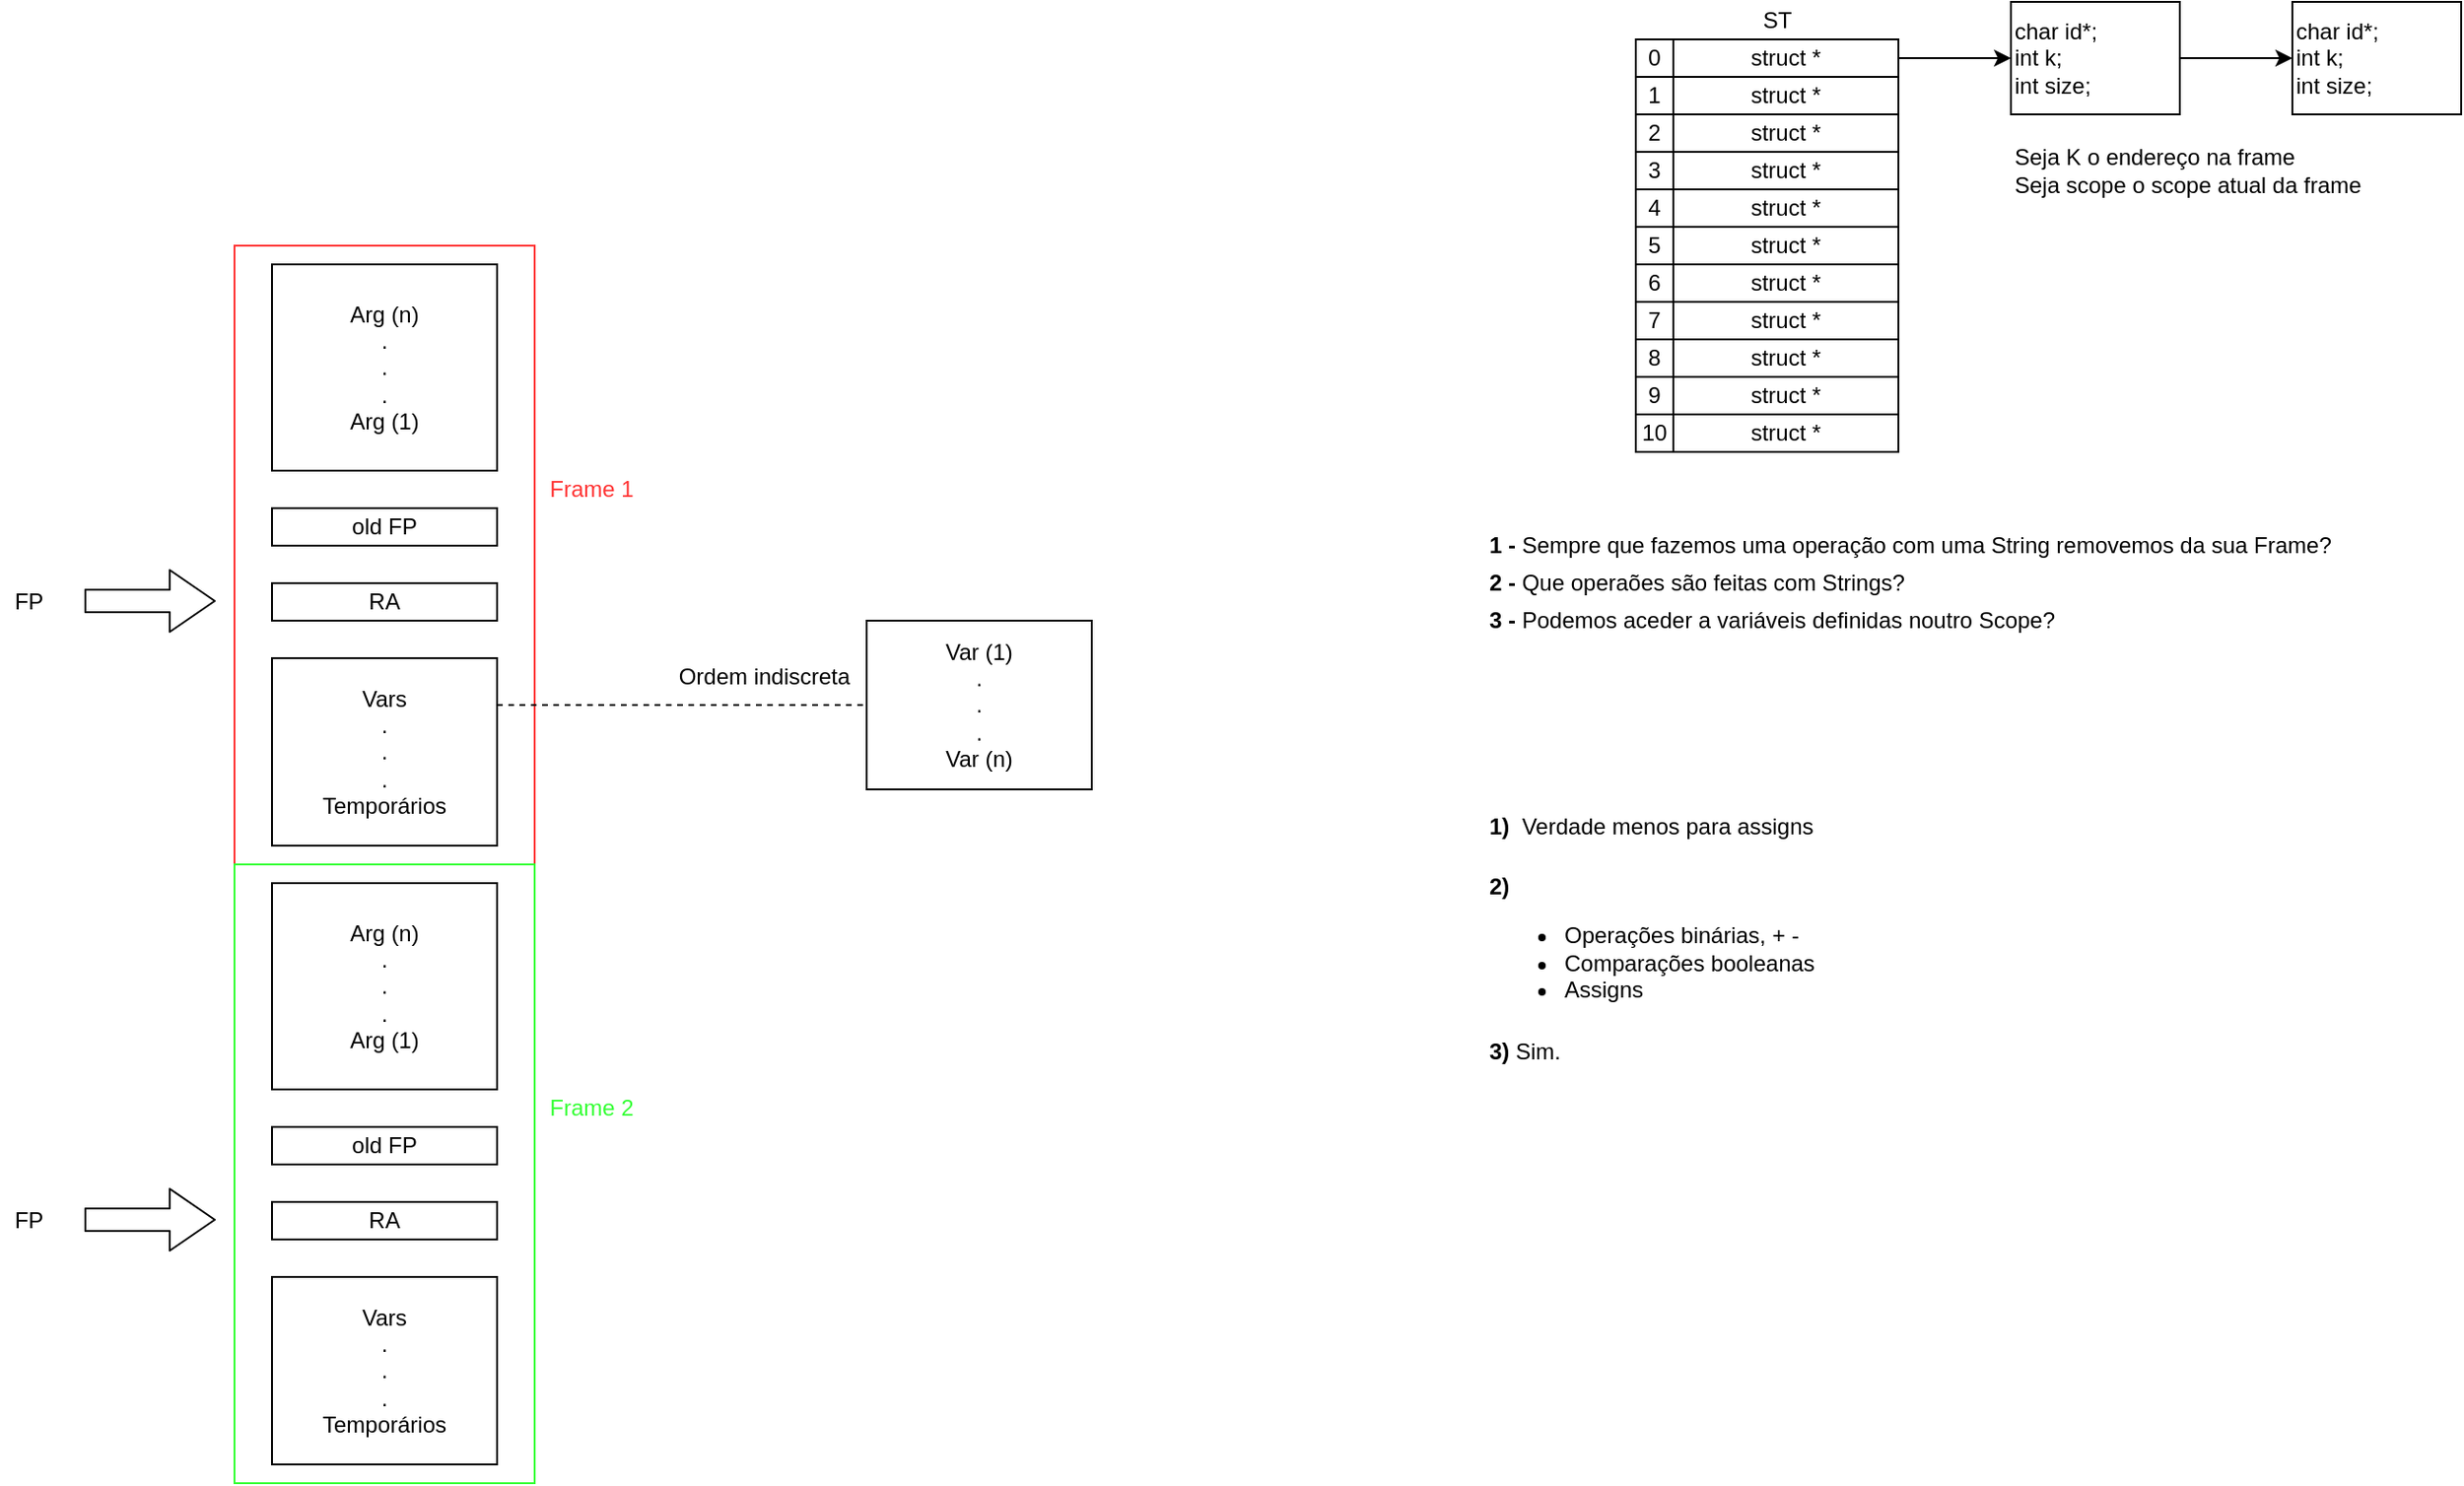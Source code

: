 <mxfile version="13.0.3" type="device" pages="2"><diagram id="4wibgJpAIexuDNMi66K7" name="Page-1"><mxGraphModel dx="3694" dy="1662" grid="1" gridSize="10" guides="1" tooltips="1" connect="1" arrows="1" fold="1" page="1" pageScale="1" pageWidth="850" pageHeight="1100" math="0" shadow="0"><root><mxCell id="0"/><mxCell id="1" parent="0"/><mxCell id="9ghQ8gWUfs1PasMU54X1-11" value="" style="rounded=0;whiteSpace=wrap;html=1;strokeColor=#FF3333;" vertex="1" parent="1"><mxGeometry x="-637" y="170" width="160" height="330" as="geometry"/></mxCell><mxCell id="g8KvzjK1g3kjmt9IF_0P-29" style="edgeStyle=orthogonalEdgeStyle;rounded=0;orthogonalLoop=1;jettySize=auto;html=1;exitX=1;exitY=0.5;exitDx=0;exitDy=0;entryX=0;entryY=0.5;entryDx=0;entryDy=0;" parent="1" source="g8KvzjK1g3kjmt9IF_0P-9" target="g8KvzjK1g3kjmt9IF_0P-28" edge="1"><mxGeometry relative="1" as="geometry"/></mxCell><mxCell id="g8KvzjK1g3kjmt9IF_0P-9" value="struct *" style="rounded=0;whiteSpace=wrap;html=1;" parent="1" vertex="1"><mxGeometry x="130" y="60" width="120" height="20" as="geometry"/></mxCell><mxCell id="g8KvzjK1g3kjmt9IF_0P-22" value="0" style="whiteSpace=wrap;html=1;aspect=fixed;" parent="1" vertex="1"><mxGeometry x="110" y="60" width="20" height="20" as="geometry"/></mxCell><mxCell id="g8KvzjK1g3kjmt9IF_0P-23" value="1" style="whiteSpace=wrap;html=1;aspect=fixed;" parent="1" vertex="1"><mxGeometry x="110" y="80" width="20" height="20" as="geometry"/></mxCell><mxCell id="g8KvzjK1g3kjmt9IF_0P-24" value="2" style="whiteSpace=wrap;html=1;aspect=fixed;" parent="1" vertex="1"><mxGeometry x="110" y="100" width="20" height="20" as="geometry"/></mxCell><mxCell id="g8KvzjK1g3kjmt9IF_0P-39" style="edgeStyle=orthogonalEdgeStyle;rounded=0;orthogonalLoop=1;jettySize=auto;html=1;exitX=1;exitY=0.5;exitDx=0;exitDy=0;entryX=0;entryY=0.5;entryDx=0;entryDy=0;" parent="1" source="g8KvzjK1g3kjmt9IF_0P-28" target="g8KvzjK1g3kjmt9IF_0P-38" edge="1"><mxGeometry relative="1" as="geometry"/></mxCell><mxCell id="g8KvzjK1g3kjmt9IF_0P-28" value="char id*;&lt;br&gt;int k;&lt;br&gt;int size;" style="rounded=0;whiteSpace=wrap;html=1;align=left;" parent="1" vertex="1"><mxGeometry x="310" y="40" width="90" height="60" as="geometry"/></mxCell><mxCell id="g8KvzjK1g3kjmt9IF_0P-38" value="char id*;&lt;br&gt;int k;&lt;br&gt;int size;" style="rounded=0;whiteSpace=wrap;html=1;align=left;" parent="1" vertex="1"><mxGeometry x="460" y="40" width="90" height="60" as="geometry"/></mxCell><mxCell id="9ghQ8gWUfs1PasMU54X1-1" value="Arg (n)&lt;br&gt;.&lt;br&gt;.&lt;br&gt;.&lt;br&gt;Arg (1)" style="rounded=0;whiteSpace=wrap;html=1;" vertex="1" parent="1"><mxGeometry x="-617" y="180" width="120" height="110" as="geometry"/></mxCell><mxCell id="9ghQ8gWUfs1PasMU54X1-2" value="old FP" style="rounded=0;whiteSpace=wrap;html=1;" vertex="1" parent="1"><mxGeometry x="-617" y="310" width="120" height="20" as="geometry"/></mxCell><mxCell id="9ghQ8gWUfs1PasMU54X1-3" value="RA" style="rounded=0;whiteSpace=wrap;html=1;" vertex="1" parent="1"><mxGeometry x="-617" y="350" width="120" height="20" as="geometry"/></mxCell><mxCell id="9ghQ8gWUfs1PasMU54X1-4" value="" style="shape=flexArrow;endArrow=classic;html=1;width=12;endSize=7.67;" edge="1" parent="1"><mxGeometry width="50" height="50" relative="1" as="geometry"><mxPoint x="-717" y="359.5" as="sourcePoint"/><mxPoint x="-647" y="359.5" as="targetPoint"/></mxGeometry></mxCell><mxCell id="9ghQ8gWUfs1PasMU54X1-5" value="FP" style="text;html=1;align=center;verticalAlign=middle;resizable=0;points=[];autosize=1;" vertex="1" parent="1"><mxGeometry x="-762" y="350" width="30" height="20" as="geometry"/></mxCell><mxCell id="9ghQ8gWUfs1PasMU54X1-6" value="Var (1)&lt;br&gt;.&lt;br&gt;.&lt;br&gt;.&lt;br&gt;Var (n)" style="rounded=0;whiteSpace=wrap;html=1;" vertex="1" parent="1"><mxGeometry x="-300" y="370" width="120" height="90" as="geometry"/></mxCell><mxCell id="9ghQ8gWUfs1PasMU54X1-7" value="Vars&lt;br&gt;.&lt;br&gt;.&lt;br&gt;.&lt;br&gt;Temporários" style="rounded=0;whiteSpace=wrap;html=1;" vertex="1" parent="1"><mxGeometry x="-617" y="390" width="120" height="100" as="geometry"/></mxCell><mxCell id="9ghQ8gWUfs1PasMU54X1-8" value="Arg (n)&lt;br&gt;.&lt;br&gt;.&lt;br&gt;.&lt;br&gt;Arg (1)" style="rounded=0;whiteSpace=wrap;html=1;" vertex="1" parent="1"><mxGeometry x="-617" y="510" width="120" height="110" as="geometry"/></mxCell><mxCell id="9ghQ8gWUfs1PasMU54X1-10" value="Ordem indiscreta" style="text;html=1;align=center;verticalAlign=middle;resizable=0;points=[];autosize=1;" vertex="1" parent="1"><mxGeometry x="-410" y="390" width="110" height="20" as="geometry"/></mxCell><mxCell id="9ghQ8gWUfs1PasMU54X1-12" value="&lt;font color=&quot;#ff3333&quot;&gt;Frame 1&lt;/font&gt;" style="text;html=1;align=center;verticalAlign=middle;resizable=0;points=[];autosize=1;" vertex="1" parent="1"><mxGeometry x="-477" y="290" width="60" height="20" as="geometry"/></mxCell><mxCell id="9ghQ8gWUfs1PasMU54X1-13" value="" style="rounded=0;whiteSpace=wrap;html=1;strokeColor=#33FF33;" vertex="1" parent="1"><mxGeometry x="-637" y="500" width="160" height="330" as="geometry"/></mxCell><mxCell id="9ghQ8gWUfs1PasMU54X1-14" value="Arg (n)&lt;br&gt;.&lt;br&gt;.&lt;br&gt;.&lt;br&gt;Arg (1)" style="rounded=0;whiteSpace=wrap;html=1;" vertex="1" parent="1"><mxGeometry x="-617" y="510" width="120" height="110" as="geometry"/></mxCell><mxCell id="9ghQ8gWUfs1PasMU54X1-15" value="old FP" style="rounded=0;whiteSpace=wrap;html=1;" vertex="1" parent="1"><mxGeometry x="-617" y="640" width="120" height="20" as="geometry"/></mxCell><mxCell id="9ghQ8gWUfs1PasMU54X1-16" value="RA" style="rounded=0;whiteSpace=wrap;html=1;" vertex="1" parent="1"><mxGeometry x="-617" y="680" width="120" height="20" as="geometry"/></mxCell><mxCell id="9ghQ8gWUfs1PasMU54X1-17" value="" style="shape=flexArrow;endArrow=classic;html=1;width=12;endSize=7.67;" edge="1" parent="1"><mxGeometry width="50" height="50" relative="1" as="geometry"><mxPoint x="-717" y="689.5" as="sourcePoint"/><mxPoint x="-647" y="689.5" as="targetPoint"/></mxGeometry></mxCell><mxCell id="9ghQ8gWUfs1PasMU54X1-18" value="FP" style="text;html=1;align=center;verticalAlign=middle;resizable=0;points=[];autosize=1;" vertex="1" parent="1"><mxGeometry x="-762" y="680" width="30" height="20" as="geometry"/></mxCell><mxCell id="9ghQ8gWUfs1PasMU54X1-19" value="Vars&lt;br&gt;.&lt;br&gt;.&lt;br&gt;.&lt;br&gt;Temporários" style="rounded=0;whiteSpace=wrap;html=1;" vertex="1" parent="1"><mxGeometry x="-617" y="720" width="120" height="100" as="geometry"/></mxCell><mxCell id="9ghQ8gWUfs1PasMU54X1-20" value="&lt;font color=&quot;#33ff33&quot;&gt;Frame 2&lt;/font&gt;" style="text;html=1;align=center;verticalAlign=middle;resizable=0;points=[];autosize=1;" vertex="1" parent="1"><mxGeometry x="-477" y="620" width="60" height="20" as="geometry"/></mxCell><mxCell id="9ghQ8gWUfs1PasMU54X1-21" value="" style="endArrow=none;dashed=1;html=1;entryX=0;entryY=0.5;entryDx=0;entryDy=0;exitX=1;exitY=0.25;exitDx=0;exitDy=0;" edge="1" parent="1" source="9ghQ8gWUfs1PasMU54X1-7" target="9ghQ8gWUfs1PasMU54X1-6"><mxGeometry width="50" height="50" relative="1" as="geometry"><mxPoint x="-537" y="550" as="sourcePoint"/><mxPoint x="-487" y="500" as="targetPoint"/></mxGeometry></mxCell><mxCell id="9ghQ8gWUfs1PasMU54X1-22" value="3" style="whiteSpace=wrap;html=1;aspect=fixed;" vertex="1" parent="1"><mxGeometry x="110" y="120" width="20" height="20" as="geometry"/></mxCell><mxCell id="9ghQ8gWUfs1PasMU54X1-23" value="4" style="whiteSpace=wrap;html=1;aspect=fixed;" vertex="1" parent="1"><mxGeometry x="110" y="140" width="20" height="20" as="geometry"/></mxCell><mxCell id="9ghQ8gWUfs1PasMU54X1-24" value="5" style="whiteSpace=wrap;html=1;aspect=fixed;" vertex="1" parent="1"><mxGeometry x="110" y="160" width="20" height="20" as="geometry"/></mxCell><mxCell id="9ghQ8gWUfs1PasMU54X1-25" value="6" style="whiteSpace=wrap;html=1;aspect=fixed;" vertex="1" parent="1"><mxGeometry x="110" y="180" width="20" height="20" as="geometry"/></mxCell><mxCell id="9ghQ8gWUfs1PasMU54X1-26" value="7" style="whiteSpace=wrap;html=1;aspect=fixed;" vertex="1" parent="1"><mxGeometry x="110" y="200" width="20" height="20" as="geometry"/></mxCell><mxCell id="9ghQ8gWUfs1PasMU54X1-27" value="8" style="whiteSpace=wrap;html=1;aspect=fixed;" vertex="1" parent="1"><mxGeometry x="110" y="220" width="20" height="20" as="geometry"/></mxCell><mxCell id="9ghQ8gWUfs1PasMU54X1-32" value="9" style="whiteSpace=wrap;html=1;aspect=fixed;" vertex="1" parent="1"><mxGeometry x="110" y="240" width="20" height="20" as="geometry"/></mxCell><mxCell id="9ghQ8gWUfs1PasMU54X1-33" value="10" style="whiteSpace=wrap;html=1;aspect=fixed;" vertex="1" parent="1"><mxGeometry x="110" y="260" width="20" height="20" as="geometry"/></mxCell><mxCell id="9ghQ8gWUfs1PasMU54X1-35" value="struct *" style="rounded=0;whiteSpace=wrap;html=1;" vertex="1" parent="1"><mxGeometry x="130" y="80" width="120" height="20" as="geometry"/></mxCell><mxCell id="9ghQ8gWUfs1PasMU54X1-36" value="struct *" style="rounded=0;whiteSpace=wrap;html=1;" vertex="1" parent="1"><mxGeometry x="130" y="100" width="120" height="20" as="geometry"/></mxCell><mxCell id="9ghQ8gWUfs1PasMU54X1-37" value="struct *" style="rounded=0;whiteSpace=wrap;html=1;" vertex="1" parent="1"><mxGeometry x="130" y="120" width="120" height="20" as="geometry"/></mxCell><mxCell id="9ghQ8gWUfs1PasMU54X1-38" value="struct *" style="rounded=0;whiteSpace=wrap;html=1;" vertex="1" parent="1"><mxGeometry x="130" y="140" width="120" height="20" as="geometry"/></mxCell><mxCell id="9ghQ8gWUfs1PasMU54X1-39" value="struct *" style="rounded=0;whiteSpace=wrap;html=1;" vertex="1" parent="1"><mxGeometry x="130" y="160" width="120" height="20" as="geometry"/></mxCell><mxCell id="9ghQ8gWUfs1PasMU54X1-40" value="struct *" style="rounded=0;whiteSpace=wrap;html=1;" vertex="1" parent="1"><mxGeometry x="130" y="180" width="120" height="20" as="geometry"/></mxCell><mxCell id="9ghQ8gWUfs1PasMU54X1-41" value="struct *" style="rounded=0;whiteSpace=wrap;html=1;" vertex="1" parent="1"><mxGeometry x="130" y="200" width="120" height="20" as="geometry"/></mxCell><mxCell id="9ghQ8gWUfs1PasMU54X1-42" value="struct *" style="rounded=0;whiteSpace=wrap;html=1;" vertex="1" parent="1"><mxGeometry x="130" y="220" width="120" height="20" as="geometry"/></mxCell><mxCell id="9ghQ8gWUfs1PasMU54X1-43" value="struct *" style="rounded=0;whiteSpace=wrap;html=1;" vertex="1" parent="1"><mxGeometry x="130" y="240" width="120" height="20" as="geometry"/></mxCell><mxCell id="9ghQ8gWUfs1PasMU54X1-44" value="struct *" style="rounded=0;whiteSpace=wrap;html=1;" vertex="1" parent="1"><mxGeometry x="130" y="260" width="120" height="20" as="geometry"/></mxCell><mxCell id="9ghQ8gWUfs1PasMU54X1-46" value="ST" style="text;html=1;align=center;verticalAlign=middle;resizable=0;points=[];autosize=1;" vertex="1" parent="1"><mxGeometry x="170" y="40" width="30" height="20" as="geometry"/></mxCell><mxCell id="9ghQ8gWUfs1PasMU54X1-47" value="&lt;b&gt;1 -&amp;nbsp;&lt;/b&gt;Sempre que fazemos uma operação com uma String removemos da sua Frame?" style="text;html=1;align=left;verticalAlign=middle;resizable=0;points=[];autosize=1;" vertex="1" parent="1"><mxGeometry x="30" y="320" width="460" height="20" as="geometry"/></mxCell><mxCell id="9ghQ8gWUfs1PasMU54X1-48" value="&lt;b&gt;2 -&amp;nbsp;&lt;/b&gt;Que operaões são feitas com Strings?" style="text;html=1;align=left;verticalAlign=middle;resizable=0;points=[];autosize=1;" vertex="1" parent="1"><mxGeometry x="30" y="340" width="240" height="20" as="geometry"/></mxCell><mxCell id="9ghQ8gWUfs1PasMU54X1-50" value="Seja K o endereço na frame&lt;br&gt;Seja scope o scope atual da frame" style="text;html=1;align=left;verticalAlign=middle;resizable=0;points=[];autosize=1;" vertex="1" parent="1"><mxGeometry x="310" y="115" width="200" height="30" as="geometry"/></mxCell><mxCell id="9ghQ8gWUfs1PasMU54X1-51" value="&lt;b&gt;3 - &lt;/b&gt;Podemos aceder a variáveis definidas noutro Scope?" style="text;html=1;align=left;verticalAlign=middle;resizable=0;points=[];autosize=1;" vertex="1" parent="1"><mxGeometry x="30" y="360" width="320" height="20" as="geometry"/></mxCell><mxCell id="9ghQ8gWUfs1PasMU54X1-52" value="&lt;b&gt;1)&amp;nbsp; &lt;/b&gt;Verdade menos para assigns" style="text;html=1;align=left;verticalAlign=middle;resizable=0;points=[];autosize=1;" vertex="1" parent="1"><mxGeometry x="30" y="470" width="190" height="20" as="geometry"/></mxCell><mxCell id="9ghQ8gWUfs1PasMU54X1-53" value="&lt;b&gt;2)&amp;nbsp;&lt;/b&gt;&lt;br&gt;&lt;ul&gt;&lt;li&gt;Operações binárias, + -&lt;/li&gt;&lt;li&gt;Comparações booleanas&lt;/li&gt;&lt;li&gt;Assigns&lt;/li&gt;&lt;/ul&gt;" style="text;html=1;align=left;verticalAlign=middle;resizable=0;points=[];autosize=1;" vertex="1" parent="1"><mxGeometry x="30" y="500" width="190" height="90" as="geometry"/></mxCell><mxCell id="9ghQ8gWUfs1PasMU54X1-54" value="&lt;b&gt;3) &lt;/b&gt;Sim." style="text;html=1;align=left;verticalAlign=middle;resizable=0;points=[];autosize=1;" vertex="1" parent="1"><mxGeometry x="30" y="590" width="50" height="20" as="geometry"/></mxCell></root></mxGraphModel></diagram><diagram id="Yg_myk2d4csu1TDAyhJe" name="Page-2"><mxGraphModel dx="2031" dy="2287" grid="1" gridSize="10" guides="1" tooltips="1" connect="1" arrows="1" fold="1" page="1" pageScale="1" pageWidth="850" pageHeight="1100" math="0" shadow="0"><root><mxCell id="Uy7HCctzEd8THM7PQtS6-0"/><mxCell id="Uy7HCctzEd8THM7PQtS6-1" parent="Uy7HCctzEd8THM7PQtS6-0"/><mxCell id="Uy7HCctzEd8THM7PQtS6-3" value="INT" style="rounded=0;whiteSpace=wrap;html=1;strokeColor=#000000;align=center;" vertex="1" parent="Uy7HCctzEd8THM7PQtS6-1"><mxGeometry x="40" y="50" width="120" height="60" as="geometry"/></mxCell><mxCell id="Uy7HCctzEd8THM7PQtS6-4" value="FLOAT&lt;span style=&quot;font-family: monospace ; font-size: 0px&quot;&gt;%3CmxGraphModel%3E%3Croot%3E%3CmxCell%20id%3D%220%22%2F%3E%3CmxCell%20id%3D%221%22%20parent%3D%220%22%2F%3E%3CmxCell%20id%3D%222%22%20value%3D%22INT%22%20style%3D%22rounded%3D0%3BwhiteSpace%3Dwrap%3Bhtml%3D1%3BstrokeColor%3D%23000000%3Balign%3Dcenter%3B%22%20vertex%3D%221%22%20parent%3D%221%22%3E%3CmxGeometry%20x%3D%22160%22%20y%3D%22190%22%20width%3D%22120%22%20height%3D%2260%22%20as%3D%22geometry%22%2F%3E%3C%2FmxCell%3E%3C%2Froot%3E%3C%2FmxGraphModel%3E&lt;/span&gt;" style="rounded=0;whiteSpace=wrap;html=1;strokeColor=#000000;align=center;" vertex="1" parent="Uy7HCctzEd8THM7PQtS6-1"><mxGeometry x="280" y="110" width="120" height="60" as="geometry"/></mxCell><mxCell id="Uy7HCctzEd8THM7PQtS6-5" value="STRING" style="rounded=0;whiteSpace=wrap;html=1;strokeColor=#000000;align=center;" vertex="1" parent="Uy7HCctzEd8THM7PQtS6-1"><mxGeometry x="480" y="50" width="120" height="60" as="geometry"/></mxCell><mxCell id="Uy7HCctzEd8THM7PQtS6-6" value="BOOL" style="rounded=0;whiteSpace=wrap;html=1;strokeColor=#000000;align=center;" vertex="1" parent="Uy7HCctzEd8THM7PQtS6-1"><mxGeometry x="280" y="170" width="120" height="60" as="geometry"/></mxCell><mxCell id="Uy7HCctzEd8THM7PQtS6-7" value="ARRAY" style="rounded=0;whiteSpace=wrap;html=1;strokeColor=#000000;align=center;" vertex="1" parent="Uy7HCctzEd8THM7PQtS6-1"><mxGeometry x="680" y="50" width="120" height="60" as="geometry"/></mxCell><mxCell id="Uy7HCctzEd8THM7PQtS6-8" value="ID" style="rounded=0;whiteSpace=wrap;html=1;strokeColor=#000000;align=center;" vertex="1" parent="Uy7HCctzEd8THM7PQtS6-1"><mxGeometry x="480" y="110" width="120" height="60" as="geometry"/></mxCell><mxCell id="Uy7HCctzEd8THM7PQtS6-17" value="INT" style="rounded=0;whiteSpace=wrap;html=1;strokeColor=#000000;align=center;" vertex="1" parent="Uy7HCctzEd8THM7PQtS6-1"><mxGeometry x="280" y="50" width="120" height="60" as="geometry"/></mxCell><mxCell id="Uy7HCctzEd8THM7PQtS6-19" value="&lt;b&gt;&lt;font style=&quot;font-size: 18px&quot;&gt;Compativel&lt;/font&gt;&lt;/b&gt;" style="text;html=1;align=center;verticalAlign=middle;resizable=0;points=[];autosize=1;" vertex="1" parent="Uy7HCctzEd8THM7PQtS6-1"><mxGeometry x="285" y="10" width="110" height="20" as="geometry"/></mxCell><mxCell id="Uy7HCctzEd8THM7PQtS6-20" value="&lt;b&gt;&lt;font style=&quot;font-size: 18px&quot;&gt;Não&lt;br&gt;Compativel&lt;/font&gt;&lt;/b&gt;" style="text;html=1;align=center;verticalAlign=middle;resizable=0;points=[];autosize=1;" vertex="1" parent="Uy7HCctzEd8THM7PQtS6-1"><mxGeometry x="485" width="110" height="40" as="geometry"/></mxCell><mxCell id="Uy7HCctzEd8THM7PQtS6-21" value="&lt;b&gt;&lt;font style=&quot;font-size: 18px&quot;&gt;Recursivamente&lt;br&gt;Verificado&lt;br&gt;&lt;/font&gt;&lt;/b&gt;" style="text;html=1;align=center;verticalAlign=middle;resizable=0;points=[];autosize=1;" vertex="1" parent="Uy7HCctzEd8THM7PQtS6-1"><mxGeometry x="665" width="150" height="40" as="geometry"/></mxCell><mxCell id="Uy7HCctzEd8THM7PQtS6-22" value="FLOAT&lt;span style=&quot;font-family: monospace ; font-size: 0px&quot;&gt;%3CmxGraphModel%3E%3Croot%3E%3CmxCell%20id%3D%220%22%2F%3E%3CmxCell%20id%3D%221%22%20parent%3D%220%22%2F%3E%3CmxCell%20id%3D%222%22%20value%3D%22INT%22%20style%3D%22rounded%3D0%3BwhiteSpace%3Dwrap%3Bhtml%3D1%3BstrokeColor%3D%23000000%3Balign%3Dcenter%3B%22%20vertex%3D%221%22%20parent%3D%221%22%3E%3CmxGeometry%20x%3D%22160%22%20y%3D%22190%22%20width%3D%22120%22%20height%3D%2260%22%20as%3D%22geometry%22%2F%3E%3C%2FmxCell%3E%3C%2Froot%3E%3C%2FmxGraphModel%3E&lt;/span&gt;" style="rounded=0;whiteSpace=wrap;html=1;strokeColor=#000000;align=center;" vertex="1" parent="Uy7HCctzEd8THM7PQtS6-1"><mxGeometry x="40" y="330" width="120" height="60" as="geometry"/></mxCell><mxCell id="Uy7HCctzEd8THM7PQtS6-23" value="FLOAT&lt;span style=&quot;font-family: monospace ; font-size: 0px&quot;&gt;%3CmxGraphModel%3E%3Croot%3E%3CmxCell%20id%3D%220%22%2F%3E%3CmxCell%20id%3D%221%22%20parent%3D%220%22%2F%3E%3CmxCell%20id%3D%222%22%20value%3D%22INT%22%20style%3D%22rounded%3D0%3BwhiteSpace%3Dwrap%3Bhtml%3D1%3BstrokeColor%3D%23000000%3Balign%3Dcenter%3B%22%20vertex%3D%221%22%20parent%3D%221%22%3E%3CmxGeometry%20x%3D%22160%22%20y%3D%22190%22%20width%3D%22120%22%20height%3D%2260%22%20as%3D%22geometry%22%2F%3E%3C%2FmxCell%3E%3C%2Froot%3E%3C%2FmxGraphModel%3E&lt;/span&gt;" style="rounded=0;whiteSpace=wrap;html=1;strokeColor=#000000;align=center;" vertex="1" parent="Uy7HCctzEd8THM7PQtS6-1"><mxGeometry x="280.0" y="390" width="120" height="60" as="geometry"/></mxCell><mxCell id="Uy7HCctzEd8THM7PQtS6-24" value="BOOL" style="rounded=0;whiteSpace=wrap;html=1;strokeColor=#000000;align=center;" vertex="1" parent="Uy7HCctzEd8THM7PQtS6-1"><mxGeometry x="280.0" y="450" width="120" height="60" as="geometry"/></mxCell><mxCell id="Uy7HCctzEd8THM7PQtS6-25" value="INT" style="rounded=0;whiteSpace=wrap;html=1;strokeColor=#000000;align=center;" vertex="1" parent="Uy7HCctzEd8THM7PQtS6-1"><mxGeometry x="280.0" y="330" width="120" height="60" as="geometry"/></mxCell><mxCell id="Uy7HCctzEd8THM7PQtS6-26" value="STRING" style="rounded=0;whiteSpace=wrap;html=1;strokeColor=#000000;align=center;" vertex="1" parent="Uy7HCctzEd8THM7PQtS6-1"><mxGeometry x="480.0" y="330" width="120" height="60" as="geometry"/></mxCell><mxCell id="Uy7HCctzEd8THM7PQtS6-27" value="ID" style="rounded=0;whiteSpace=wrap;html=1;strokeColor=#000000;align=center;" vertex="1" parent="Uy7HCctzEd8THM7PQtS6-1"><mxGeometry x="480.0" y="390" width="120" height="60" as="geometry"/></mxCell><mxCell id="Uy7HCctzEd8THM7PQtS6-28" value="ARRAY" style="rounded=0;whiteSpace=wrap;html=1;strokeColor=#000000;align=center;" vertex="1" parent="Uy7HCctzEd8THM7PQtS6-1"><mxGeometry x="680.0" y="330" width="120" height="60" as="geometry"/></mxCell><mxCell id="Uy7HCctzEd8THM7PQtS6-29" value="BOOL" style="rounded=0;whiteSpace=wrap;html=1;strokeColor=#000000;align=center;" vertex="1" parent="Uy7HCctzEd8THM7PQtS6-1"><mxGeometry x="40" y="610" width="120" height="60" as="geometry"/></mxCell><mxCell id="Uy7HCctzEd8THM7PQtS6-30" value="FLOAT&lt;span style=&quot;font-family: monospace ; font-size: 0px&quot;&gt;%3CmxGraphModel%3E%3Croot%3E%3CmxCell%20id%3D%220%22%2F%3E%3CmxCell%20id%3D%221%22%20parent%3D%220%22%2F%3E%3CmxCell%20id%3D%222%22%20value%3D%22INT%22%20style%3D%22rounded%3D0%3BwhiteSpace%3Dwrap%3Bhtml%3D1%3BstrokeColor%3D%23000000%3Balign%3Dcenter%3B%22%20vertex%3D%221%22%20parent%3D%221%22%3E%3CmxGeometry%20x%3D%22160%22%20y%3D%22190%22%20width%3D%22120%22%20height%3D%2260%22%20as%3D%22geometry%22%2F%3E%3C%2FmxCell%3E%3C%2Froot%3E%3C%2FmxGraphModel%3E&lt;/span&gt;" style="rounded=0;whiteSpace=wrap;html=1;strokeColor=#000000;align=center;" vertex="1" parent="Uy7HCctzEd8THM7PQtS6-1"><mxGeometry x="480.0" y="730" width="120" height="60" as="geometry"/></mxCell><mxCell id="Uy7HCctzEd8THM7PQtS6-31" value="INT" style="rounded=0;whiteSpace=wrap;html=1;strokeColor=#000000;align=center;" vertex="1" parent="Uy7HCctzEd8THM7PQtS6-1"><mxGeometry x="280.0" y="610" width="120" height="60" as="geometry"/></mxCell><mxCell id="Uy7HCctzEd8THM7PQtS6-32" value="BOOL" style="rounded=0;whiteSpace=wrap;html=1;strokeColor=#000000;align=center;" vertex="1" parent="Uy7HCctzEd8THM7PQtS6-1"><mxGeometry x="280.0" y="670" width="120" height="60" as="geometry"/></mxCell><mxCell id="Uy7HCctzEd8THM7PQtS6-33" value="STRING" style="rounded=0;whiteSpace=wrap;html=1;strokeColor=#000000;align=center;" vertex="1" parent="Uy7HCctzEd8THM7PQtS6-1"><mxGeometry x="480.0" y="610" width="120" height="60" as="geometry"/></mxCell><mxCell id="Uy7HCctzEd8THM7PQtS6-34" value="ARRAY" style="rounded=0;whiteSpace=wrap;html=1;strokeColor=#000000;align=center;" vertex="1" parent="Uy7HCctzEd8THM7PQtS6-1"><mxGeometry x="680.0" y="610" width="120" height="60" as="geometry"/></mxCell><mxCell id="Uy7HCctzEd8THM7PQtS6-35" value="ID" style="rounded=0;whiteSpace=wrap;html=1;strokeColor=#000000;align=center;" vertex="1" parent="Uy7HCctzEd8THM7PQtS6-1"><mxGeometry x="480.0" y="670" width="120" height="60" as="geometry"/></mxCell><mxCell id="Uy7HCctzEd8THM7PQtS6-36" value="VOID" style="rounded=0;whiteSpace=wrap;html=1;strokeColor=#000000;align=center;" vertex="1" parent="Uy7HCctzEd8THM7PQtS6-1"><mxGeometry x="280" y="230" width="120" height="60" as="geometry"/></mxCell><mxCell id="Uy7HCctzEd8THM7PQtS6-37" value="VOID" style="rounded=0;whiteSpace=wrap;html=1;strokeColor=#000000;align=center;" vertex="1" parent="Uy7HCctzEd8THM7PQtS6-1"><mxGeometry x="280.0" y="510" width="120" height="60" as="geometry"/></mxCell><mxCell id="Uy7HCctzEd8THM7PQtS6-38" value="VOID" style="rounded=0;whiteSpace=wrap;html=1;strokeColor=#000000;align=center;" vertex="1" parent="Uy7HCctzEd8THM7PQtS6-1"><mxGeometry x="280.0" y="730" width="120" height="60" as="geometry"/></mxCell><mxCell id="Uy7HCctzEd8THM7PQtS6-66" value="STRING" style="rounded=0;whiteSpace=wrap;html=1;strokeColor=#000000;align=center;" vertex="1" parent="Uy7HCctzEd8THM7PQtS6-1"><mxGeometry x="40" y="890" width="120" height="60" as="geometry"/></mxCell><mxCell id="Uy7HCctzEd8THM7PQtS6-67" value="FLOAT&lt;span style=&quot;font-family: monospace ; font-size: 0px&quot;&gt;%3CmxGraphModel%3E%3Croot%3E%3CmxCell%20id%3D%220%22%2F%3E%3CmxCell%20id%3D%221%22%20parent%3D%220%22%2F%3E%3CmxCell%20id%3D%222%22%20value%3D%22INT%22%20style%3D%22rounded%3D0%3BwhiteSpace%3Dwrap%3Bhtml%3D1%3BstrokeColor%3D%23000000%3Balign%3Dcenter%3B%22%20vertex%3D%221%22%20parent%3D%221%22%3E%3CmxGeometry%20x%3D%22160%22%20y%3D%22190%22%20width%3D%22120%22%20height%3D%2260%22%20as%3D%22geometry%22%2F%3E%3C%2FmxCell%3E%3C%2Froot%3E%3C%2FmxGraphModel%3E&lt;/span&gt;" style="rounded=0;whiteSpace=wrap;html=1;strokeColor=#000000;align=center;" vertex="1" parent="Uy7HCctzEd8THM7PQtS6-1"><mxGeometry x="280.0" y="950" width="120" height="60" as="geometry"/></mxCell><mxCell id="Uy7HCctzEd8THM7PQtS6-68" value="INT" style="rounded=0;whiteSpace=wrap;html=1;strokeColor=#000000;align=center;" vertex="1" parent="Uy7HCctzEd8THM7PQtS6-1"><mxGeometry x="280.0" y="890" width="120" height="60" as="geometry"/></mxCell><mxCell id="Uy7HCctzEd8THM7PQtS6-69" value="BOOL" style="rounded=0;whiteSpace=wrap;html=1;strokeColor=#000000;align=center;" vertex="1" parent="Uy7HCctzEd8THM7PQtS6-1"><mxGeometry x="280.0" y="1010" width="120" height="60" as="geometry"/></mxCell><mxCell id="Uy7HCctzEd8THM7PQtS6-70" value="VOID" style="rounded=0;whiteSpace=wrap;html=1;strokeColor=#000000;align=center;" vertex="1" parent="Uy7HCctzEd8THM7PQtS6-1"><mxGeometry x="280.0" y="1070" width="120" height="60" as="geometry"/></mxCell><mxCell id="Uy7HCctzEd8THM7PQtS6-71" value="STRING" style="rounded=0;whiteSpace=wrap;html=1;strokeColor=#000000;align=center;" vertex="1" parent="Uy7HCctzEd8THM7PQtS6-1"><mxGeometry x="280.0" y="1130" width="120" height="60" as="geometry"/></mxCell><mxCell id="Uy7HCctzEd8THM7PQtS6-72" value="ID" style="rounded=0;whiteSpace=wrap;html=1;strokeColor=#000000;align=center;" vertex="1" parent="Uy7HCctzEd8THM7PQtS6-1"><mxGeometry x="480.0" y="890" width="120" height="60" as="geometry"/></mxCell><mxCell id="Uy7HCctzEd8THM7PQtS6-73" value="ARRAY" style="rounded=0;whiteSpace=wrap;html=1;strokeColor=#000000;align=center;" vertex="1" parent="Uy7HCctzEd8THM7PQtS6-1"><mxGeometry x="680.0" y="890" width="120" height="60" as="geometry"/></mxCell></root></mxGraphModel></diagram></mxfile>
